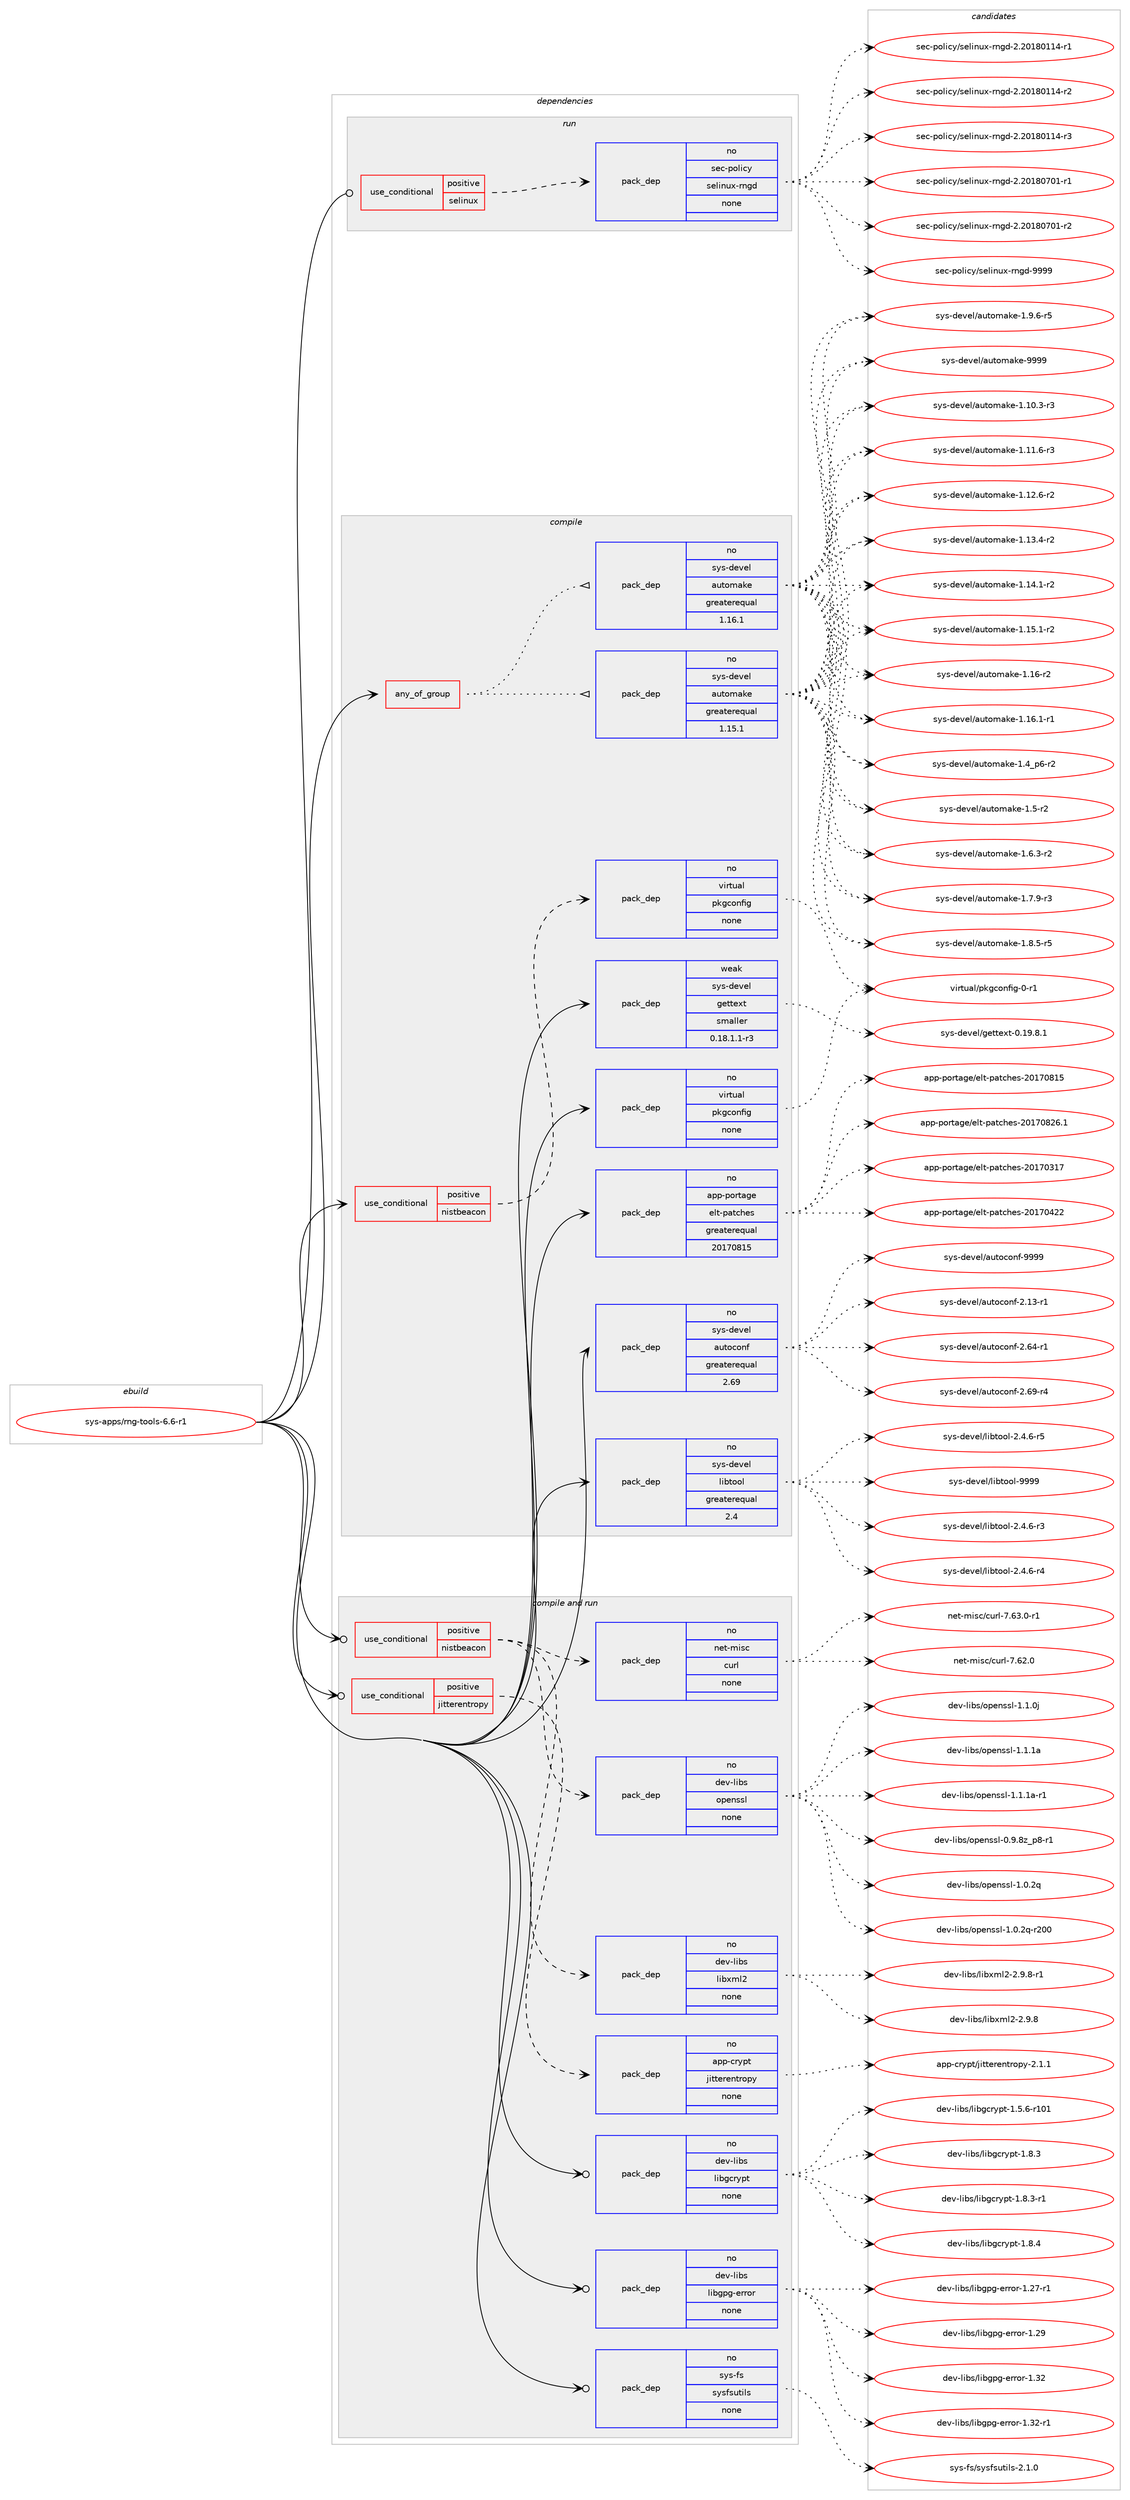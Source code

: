 digraph prolog {

# *************
# Graph options
# *************

newrank=true;
concentrate=true;
compound=true;
graph [rankdir=LR,fontname=Helvetica,fontsize=10,ranksep=1.5];#, ranksep=2.5, nodesep=0.2];
edge  [arrowhead=vee];
node  [fontname=Helvetica,fontsize=10];

# **********
# The ebuild
# **********

subgraph cluster_leftcol {
color=gray;
rank=same;
label=<<i>ebuild</i>>;
id [label="sys-apps/rng-tools-6.6-r1", color=red, width=4, href="../sys-apps/rng-tools-6.6-r1.svg"];
}

# ****************
# The dependencies
# ****************

subgraph cluster_midcol {
color=gray;
label=<<i>dependencies</i>>;
subgraph cluster_compile {
fillcolor="#eeeeee";
style=filled;
label=<<i>compile</i>>;
subgraph any140 {
dependency6522 [label=<<TABLE BORDER="0" CELLBORDER="1" CELLSPACING="0" CELLPADDING="4"><TR><TD CELLPADDING="10">any_of_group</TD></TR></TABLE>>, shape=none, color=red];subgraph pack5381 {
dependency6523 [label=<<TABLE BORDER="0" CELLBORDER="1" CELLSPACING="0" CELLPADDING="4" WIDTH="220"><TR><TD ROWSPAN="6" CELLPADDING="30">pack_dep</TD></TR><TR><TD WIDTH="110">no</TD></TR><TR><TD>sys-devel</TD></TR><TR><TD>automake</TD></TR><TR><TD>greaterequal</TD></TR><TR><TD>1.16.1</TD></TR></TABLE>>, shape=none, color=blue];
}
dependency6522:e -> dependency6523:w [weight=20,style="dotted",arrowhead="oinv"];
subgraph pack5382 {
dependency6524 [label=<<TABLE BORDER="0" CELLBORDER="1" CELLSPACING="0" CELLPADDING="4" WIDTH="220"><TR><TD ROWSPAN="6" CELLPADDING="30">pack_dep</TD></TR><TR><TD WIDTH="110">no</TD></TR><TR><TD>sys-devel</TD></TR><TR><TD>automake</TD></TR><TR><TD>greaterequal</TD></TR><TR><TD>1.15.1</TD></TR></TABLE>>, shape=none, color=blue];
}
dependency6522:e -> dependency6524:w [weight=20,style="dotted",arrowhead="oinv"];
}
id:e -> dependency6522:w [weight=20,style="solid",arrowhead="vee"];
subgraph cond996 {
dependency6525 [label=<<TABLE BORDER="0" CELLBORDER="1" CELLSPACING="0" CELLPADDING="4"><TR><TD ROWSPAN="3" CELLPADDING="10">use_conditional</TD></TR><TR><TD>positive</TD></TR><TR><TD>nistbeacon</TD></TR></TABLE>>, shape=none, color=red];
subgraph pack5383 {
dependency6526 [label=<<TABLE BORDER="0" CELLBORDER="1" CELLSPACING="0" CELLPADDING="4" WIDTH="220"><TR><TD ROWSPAN="6" CELLPADDING="30">pack_dep</TD></TR><TR><TD WIDTH="110">no</TD></TR><TR><TD>virtual</TD></TR><TR><TD>pkgconfig</TD></TR><TR><TD>none</TD></TR><TR><TD></TD></TR></TABLE>>, shape=none, color=blue];
}
dependency6525:e -> dependency6526:w [weight=20,style="dashed",arrowhead="vee"];
}
id:e -> dependency6525:w [weight=20,style="solid",arrowhead="vee"];
subgraph pack5384 {
dependency6527 [label=<<TABLE BORDER="0" CELLBORDER="1" CELLSPACING="0" CELLPADDING="4" WIDTH="220"><TR><TD ROWSPAN="6" CELLPADDING="30">pack_dep</TD></TR><TR><TD WIDTH="110">no</TD></TR><TR><TD>app-portage</TD></TR><TR><TD>elt-patches</TD></TR><TR><TD>greaterequal</TD></TR><TR><TD>20170815</TD></TR></TABLE>>, shape=none, color=blue];
}
id:e -> dependency6527:w [weight=20,style="solid",arrowhead="vee"];
subgraph pack5385 {
dependency6528 [label=<<TABLE BORDER="0" CELLBORDER="1" CELLSPACING="0" CELLPADDING="4" WIDTH="220"><TR><TD ROWSPAN="6" CELLPADDING="30">pack_dep</TD></TR><TR><TD WIDTH="110">no</TD></TR><TR><TD>sys-devel</TD></TR><TR><TD>autoconf</TD></TR><TR><TD>greaterequal</TD></TR><TR><TD>2.69</TD></TR></TABLE>>, shape=none, color=blue];
}
id:e -> dependency6528:w [weight=20,style="solid",arrowhead="vee"];
subgraph pack5386 {
dependency6529 [label=<<TABLE BORDER="0" CELLBORDER="1" CELLSPACING="0" CELLPADDING="4" WIDTH="220"><TR><TD ROWSPAN="6" CELLPADDING="30">pack_dep</TD></TR><TR><TD WIDTH="110">no</TD></TR><TR><TD>sys-devel</TD></TR><TR><TD>libtool</TD></TR><TR><TD>greaterequal</TD></TR><TR><TD>2.4</TD></TR></TABLE>>, shape=none, color=blue];
}
id:e -> dependency6529:w [weight=20,style="solid",arrowhead="vee"];
subgraph pack5387 {
dependency6530 [label=<<TABLE BORDER="0" CELLBORDER="1" CELLSPACING="0" CELLPADDING="4" WIDTH="220"><TR><TD ROWSPAN="6" CELLPADDING="30">pack_dep</TD></TR><TR><TD WIDTH="110">no</TD></TR><TR><TD>virtual</TD></TR><TR><TD>pkgconfig</TD></TR><TR><TD>none</TD></TR><TR><TD></TD></TR></TABLE>>, shape=none, color=blue];
}
id:e -> dependency6530:w [weight=20,style="solid",arrowhead="vee"];
subgraph pack5388 {
dependency6531 [label=<<TABLE BORDER="0" CELLBORDER="1" CELLSPACING="0" CELLPADDING="4" WIDTH="220"><TR><TD ROWSPAN="6" CELLPADDING="30">pack_dep</TD></TR><TR><TD WIDTH="110">weak</TD></TR><TR><TD>sys-devel</TD></TR><TR><TD>gettext</TD></TR><TR><TD>smaller</TD></TR><TR><TD>0.18.1.1-r3</TD></TR></TABLE>>, shape=none, color=blue];
}
id:e -> dependency6531:w [weight=20,style="solid",arrowhead="vee"];
}
subgraph cluster_compileandrun {
fillcolor="#eeeeee";
style=filled;
label=<<i>compile and run</i>>;
subgraph cond997 {
dependency6532 [label=<<TABLE BORDER="0" CELLBORDER="1" CELLSPACING="0" CELLPADDING="4"><TR><TD ROWSPAN="3" CELLPADDING="10">use_conditional</TD></TR><TR><TD>positive</TD></TR><TR><TD>jitterentropy</TD></TR></TABLE>>, shape=none, color=red];
subgraph pack5389 {
dependency6533 [label=<<TABLE BORDER="0" CELLBORDER="1" CELLSPACING="0" CELLPADDING="4" WIDTH="220"><TR><TD ROWSPAN="6" CELLPADDING="30">pack_dep</TD></TR><TR><TD WIDTH="110">no</TD></TR><TR><TD>app-crypt</TD></TR><TR><TD>jitterentropy</TD></TR><TR><TD>none</TD></TR><TR><TD></TD></TR></TABLE>>, shape=none, color=blue];
}
dependency6532:e -> dependency6533:w [weight=20,style="dashed",arrowhead="vee"];
}
id:e -> dependency6532:w [weight=20,style="solid",arrowhead="odotvee"];
subgraph cond998 {
dependency6534 [label=<<TABLE BORDER="0" CELLBORDER="1" CELLSPACING="0" CELLPADDING="4"><TR><TD ROWSPAN="3" CELLPADDING="10">use_conditional</TD></TR><TR><TD>positive</TD></TR><TR><TD>nistbeacon</TD></TR></TABLE>>, shape=none, color=red];
subgraph pack5390 {
dependency6535 [label=<<TABLE BORDER="0" CELLBORDER="1" CELLSPACING="0" CELLPADDING="4" WIDTH="220"><TR><TD ROWSPAN="6" CELLPADDING="30">pack_dep</TD></TR><TR><TD WIDTH="110">no</TD></TR><TR><TD>net-misc</TD></TR><TR><TD>curl</TD></TR><TR><TD>none</TD></TR><TR><TD></TD></TR></TABLE>>, shape=none, color=blue];
}
dependency6534:e -> dependency6535:w [weight=20,style="dashed",arrowhead="vee"];
subgraph pack5391 {
dependency6536 [label=<<TABLE BORDER="0" CELLBORDER="1" CELLSPACING="0" CELLPADDING="4" WIDTH="220"><TR><TD ROWSPAN="6" CELLPADDING="30">pack_dep</TD></TR><TR><TD WIDTH="110">no</TD></TR><TR><TD>dev-libs</TD></TR><TR><TD>libxml2</TD></TR><TR><TD>none</TD></TR><TR><TD></TD></TR></TABLE>>, shape=none, color=blue];
}
dependency6534:e -> dependency6536:w [weight=20,style="dashed",arrowhead="vee"];
subgraph pack5392 {
dependency6537 [label=<<TABLE BORDER="0" CELLBORDER="1" CELLSPACING="0" CELLPADDING="4" WIDTH="220"><TR><TD ROWSPAN="6" CELLPADDING="30">pack_dep</TD></TR><TR><TD WIDTH="110">no</TD></TR><TR><TD>dev-libs</TD></TR><TR><TD>openssl</TD></TR><TR><TD>none</TD></TR><TR><TD></TD></TR></TABLE>>, shape=none, color=blue];
}
dependency6534:e -> dependency6537:w [weight=20,style="dashed",arrowhead="vee"];
}
id:e -> dependency6534:w [weight=20,style="solid",arrowhead="odotvee"];
subgraph pack5393 {
dependency6538 [label=<<TABLE BORDER="0" CELLBORDER="1" CELLSPACING="0" CELLPADDING="4" WIDTH="220"><TR><TD ROWSPAN="6" CELLPADDING="30">pack_dep</TD></TR><TR><TD WIDTH="110">no</TD></TR><TR><TD>dev-libs</TD></TR><TR><TD>libgcrypt</TD></TR><TR><TD>none</TD></TR><TR><TD></TD></TR></TABLE>>, shape=none, color=blue];
}
id:e -> dependency6538:w [weight=20,style="solid",arrowhead="odotvee"];
subgraph pack5394 {
dependency6539 [label=<<TABLE BORDER="0" CELLBORDER="1" CELLSPACING="0" CELLPADDING="4" WIDTH="220"><TR><TD ROWSPAN="6" CELLPADDING="30">pack_dep</TD></TR><TR><TD WIDTH="110">no</TD></TR><TR><TD>dev-libs</TD></TR><TR><TD>libgpg-error</TD></TR><TR><TD>none</TD></TR><TR><TD></TD></TR></TABLE>>, shape=none, color=blue];
}
id:e -> dependency6539:w [weight=20,style="solid",arrowhead="odotvee"];
subgraph pack5395 {
dependency6540 [label=<<TABLE BORDER="0" CELLBORDER="1" CELLSPACING="0" CELLPADDING="4" WIDTH="220"><TR><TD ROWSPAN="6" CELLPADDING="30">pack_dep</TD></TR><TR><TD WIDTH="110">no</TD></TR><TR><TD>sys-fs</TD></TR><TR><TD>sysfsutils</TD></TR><TR><TD>none</TD></TR><TR><TD></TD></TR></TABLE>>, shape=none, color=blue];
}
id:e -> dependency6540:w [weight=20,style="solid",arrowhead="odotvee"];
}
subgraph cluster_run {
fillcolor="#eeeeee";
style=filled;
label=<<i>run</i>>;
subgraph cond999 {
dependency6541 [label=<<TABLE BORDER="0" CELLBORDER="1" CELLSPACING="0" CELLPADDING="4"><TR><TD ROWSPAN="3" CELLPADDING="10">use_conditional</TD></TR><TR><TD>positive</TD></TR><TR><TD>selinux</TD></TR></TABLE>>, shape=none, color=red];
subgraph pack5396 {
dependency6542 [label=<<TABLE BORDER="0" CELLBORDER="1" CELLSPACING="0" CELLPADDING="4" WIDTH="220"><TR><TD ROWSPAN="6" CELLPADDING="30">pack_dep</TD></TR><TR><TD WIDTH="110">no</TD></TR><TR><TD>sec-policy</TD></TR><TR><TD>selinux-rngd</TD></TR><TR><TD>none</TD></TR><TR><TD></TD></TR></TABLE>>, shape=none, color=blue];
}
dependency6541:e -> dependency6542:w [weight=20,style="dashed",arrowhead="vee"];
}
id:e -> dependency6541:w [weight=20,style="solid",arrowhead="odot"];
}
}

# **************
# The candidates
# **************

subgraph cluster_choices {
rank=same;
color=gray;
label=<<i>candidates</i>>;

subgraph choice5381 {
color=black;
nodesep=1;
choice11512111545100101118101108479711711611110997107101454946494846514511451 [label="sys-devel/automake-1.10.3-r3", color=red, width=4,href="../sys-devel/automake-1.10.3-r3.svg"];
choice11512111545100101118101108479711711611110997107101454946494946544511451 [label="sys-devel/automake-1.11.6-r3", color=red, width=4,href="../sys-devel/automake-1.11.6-r3.svg"];
choice11512111545100101118101108479711711611110997107101454946495046544511450 [label="sys-devel/automake-1.12.6-r2", color=red, width=4,href="../sys-devel/automake-1.12.6-r2.svg"];
choice11512111545100101118101108479711711611110997107101454946495146524511450 [label="sys-devel/automake-1.13.4-r2", color=red, width=4,href="../sys-devel/automake-1.13.4-r2.svg"];
choice11512111545100101118101108479711711611110997107101454946495246494511450 [label="sys-devel/automake-1.14.1-r2", color=red, width=4,href="../sys-devel/automake-1.14.1-r2.svg"];
choice11512111545100101118101108479711711611110997107101454946495346494511450 [label="sys-devel/automake-1.15.1-r2", color=red, width=4,href="../sys-devel/automake-1.15.1-r2.svg"];
choice1151211154510010111810110847971171161111099710710145494649544511450 [label="sys-devel/automake-1.16-r2", color=red, width=4,href="../sys-devel/automake-1.16-r2.svg"];
choice11512111545100101118101108479711711611110997107101454946495446494511449 [label="sys-devel/automake-1.16.1-r1", color=red, width=4,href="../sys-devel/automake-1.16.1-r1.svg"];
choice115121115451001011181011084797117116111109971071014549465295112544511450 [label="sys-devel/automake-1.4_p6-r2", color=red, width=4,href="../sys-devel/automake-1.4_p6-r2.svg"];
choice11512111545100101118101108479711711611110997107101454946534511450 [label="sys-devel/automake-1.5-r2", color=red, width=4,href="../sys-devel/automake-1.5-r2.svg"];
choice115121115451001011181011084797117116111109971071014549465446514511450 [label="sys-devel/automake-1.6.3-r2", color=red, width=4,href="../sys-devel/automake-1.6.3-r2.svg"];
choice115121115451001011181011084797117116111109971071014549465546574511451 [label="sys-devel/automake-1.7.9-r3", color=red, width=4,href="../sys-devel/automake-1.7.9-r3.svg"];
choice115121115451001011181011084797117116111109971071014549465646534511453 [label="sys-devel/automake-1.8.5-r5", color=red, width=4,href="../sys-devel/automake-1.8.5-r5.svg"];
choice115121115451001011181011084797117116111109971071014549465746544511453 [label="sys-devel/automake-1.9.6-r5", color=red, width=4,href="../sys-devel/automake-1.9.6-r5.svg"];
choice115121115451001011181011084797117116111109971071014557575757 [label="sys-devel/automake-9999", color=red, width=4,href="../sys-devel/automake-9999.svg"];
dependency6523:e -> choice11512111545100101118101108479711711611110997107101454946494846514511451:w [style=dotted,weight="100"];
dependency6523:e -> choice11512111545100101118101108479711711611110997107101454946494946544511451:w [style=dotted,weight="100"];
dependency6523:e -> choice11512111545100101118101108479711711611110997107101454946495046544511450:w [style=dotted,weight="100"];
dependency6523:e -> choice11512111545100101118101108479711711611110997107101454946495146524511450:w [style=dotted,weight="100"];
dependency6523:e -> choice11512111545100101118101108479711711611110997107101454946495246494511450:w [style=dotted,weight="100"];
dependency6523:e -> choice11512111545100101118101108479711711611110997107101454946495346494511450:w [style=dotted,weight="100"];
dependency6523:e -> choice1151211154510010111810110847971171161111099710710145494649544511450:w [style=dotted,weight="100"];
dependency6523:e -> choice11512111545100101118101108479711711611110997107101454946495446494511449:w [style=dotted,weight="100"];
dependency6523:e -> choice115121115451001011181011084797117116111109971071014549465295112544511450:w [style=dotted,weight="100"];
dependency6523:e -> choice11512111545100101118101108479711711611110997107101454946534511450:w [style=dotted,weight="100"];
dependency6523:e -> choice115121115451001011181011084797117116111109971071014549465446514511450:w [style=dotted,weight="100"];
dependency6523:e -> choice115121115451001011181011084797117116111109971071014549465546574511451:w [style=dotted,weight="100"];
dependency6523:e -> choice115121115451001011181011084797117116111109971071014549465646534511453:w [style=dotted,weight="100"];
dependency6523:e -> choice115121115451001011181011084797117116111109971071014549465746544511453:w [style=dotted,weight="100"];
dependency6523:e -> choice115121115451001011181011084797117116111109971071014557575757:w [style=dotted,weight="100"];
}
subgraph choice5382 {
color=black;
nodesep=1;
choice11512111545100101118101108479711711611110997107101454946494846514511451 [label="sys-devel/automake-1.10.3-r3", color=red, width=4,href="../sys-devel/automake-1.10.3-r3.svg"];
choice11512111545100101118101108479711711611110997107101454946494946544511451 [label="sys-devel/automake-1.11.6-r3", color=red, width=4,href="../sys-devel/automake-1.11.6-r3.svg"];
choice11512111545100101118101108479711711611110997107101454946495046544511450 [label="sys-devel/automake-1.12.6-r2", color=red, width=4,href="../sys-devel/automake-1.12.6-r2.svg"];
choice11512111545100101118101108479711711611110997107101454946495146524511450 [label="sys-devel/automake-1.13.4-r2", color=red, width=4,href="../sys-devel/automake-1.13.4-r2.svg"];
choice11512111545100101118101108479711711611110997107101454946495246494511450 [label="sys-devel/automake-1.14.1-r2", color=red, width=4,href="../sys-devel/automake-1.14.1-r2.svg"];
choice11512111545100101118101108479711711611110997107101454946495346494511450 [label="sys-devel/automake-1.15.1-r2", color=red, width=4,href="../sys-devel/automake-1.15.1-r2.svg"];
choice1151211154510010111810110847971171161111099710710145494649544511450 [label="sys-devel/automake-1.16-r2", color=red, width=4,href="../sys-devel/automake-1.16-r2.svg"];
choice11512111545100101118101108479711711611110997107101454946495446494511449 [label="sys-devel/automake-1.16.1-r1", color=red, width=4,href="../sys-devel/automake-1.16.1-r1.svg"];
choice115121115451001011181011084797117116111109971071014549465295112544511450 [label="sys-devel/automake-1.4_p6-r2", color=red, width=4,href="../sys-devel/automake-1.4_p6-r2.svg"];
choice11512111545100101118101108479711711611110997107101454946534511450 [label="sys-devel/automake-1.5-r2", color=red, width=4,href="../sys-devel/automake-1.5-r2.svg"];
choice115121115451001011181011084797117116111109971071014549465446514511450 [label="sys-devel/automake-1.6.3-r2", color=red, width=4,href="../sys-devel/automake-1.6.3-r2.svg"];
choice115121115451001011181011084797117116111109971071014549465546574511451 [label="sys-devel/automake-1.7.9-r3", color=red, width=4,href="../sys-devel/automake-1.7.9-r3.svg"];
choice115121115451001011181011084797117116111109971071014549465646534511453 [label="sys-devel/automake-1.8.5-r5", color=red, width=4,href="../sys-devel/automake-1.8.5-r5.svg"];
choice115121115451001011181011084797117116111109971071014549465746544511453 [label="sys-devel/automake-1.9.6-r5", color=red, width=4,href="../sys-devel/automake-1.9.6-r5.svg"];
choice115121115451001011181011084797117116111109971071014557575757 [label="sys-devel/automake-9999", color=red, width=4,href="../sys-devel/automake-9999.svg"];
dependency6524:e -> choice11512111545100101118101108479711711611110997107101454946494846514511451:w [style=dotted,weight="100"];
dependency6524:e -> choice11512111545100101118101108479711711611110997107101454946494946544511451:w [style=dotted,weight="100"];
dependency6524:e -> choice11512111545100101118101108479711711611110997107101454946495046544511450:w [style=dotted,weight="100"];
dependency6524:e -> choice11512111545100101118101108479711711611110997107101454946495146524511450:w [style=dotted,weight="100"];
dependency6524:e -> choice11512111545100101118101108479711711611110997107101454946495246494511450:w [style=dotted,weight="100"];
dependency6524:e -> choice11512111545100101118101108479711711611110997107101454946495346494511450:w [style=dotted,weight="100"];
dependency6524:e -> choice1151211154510010111810110847971171161111099710710145494649544511450:w [style=dotted,weight="100"];
dependency6524:e -> choice11512111545100101118101108479711711611110997107101454946495446494511449:w [style=dotted,weight="100"];
dependency6524:e -> choice115121115451001011181011084797117116111109971071014549465295112544511450:w [style=dotted,weight="100"];
dependency6524:e -> choice11512111545100101118101108479711711611110997107101454946534511450:w [style=dotted,weight="100"];
dependency6524:e -> choice115121115451001011181011084797117116111109971071014549465446514511450:w [style=dotted,weight="100"];
dependency6524:e -> choice115121115451001011181011084797117116111109971071014549465546574511451:w [style=dotted,weight="100"];
dependency6524:e -> choice115121115451001011181011084797117116111109971071014549465646534511453:w [style=dotted,weight="100"];
dependency6524:e -> choice115121115451001011181011084797117116111109971071014549465746544511453:w [style=dotted,weight="100"];
dependency6524:e -> choice115121115451001011181011084797117116111109971071014557575757:w [style=dotted,weight="100"];
}
subgraph choice5383 {
color=black;
nodesep=1;
choice11810511411611797108471121071039911111010210510345484511449 [label="virtual/pkgconfig-0-r1", color=red, width=4,href="../virtual/pkgconfig-0-r1.svg"];
dependency6526:e -> choice11810511411611797108471121071039911111010210510345484511449:w [style=dotted,weight="100"];
}
subgraph choice5384 {
color=black;
nodesep=1;
choice97112112451121111141169710310147101108116451129711699104101115455048495548514955 [label="app-portage/elt-patches-20170317", color=red, width=4,href="../app-portage/elt-patches-20170317.svg"];
choice97112112451121111141169710310147101108116451129711699104101115455048495548525050 [label="app-portage/elt-patches-20170422", color=red, width=4,href="../app-portage/elt-patches-20170422.svg"];
choice97112112451121111141169710310147101108116451129711699104101115455048495548564953 [label="app-portage/elt-patches-20170815", color=red, width=4,href="../app-portage/elt-patches-20170815.svg"];
choice971121124511211111411697103101471011081164511297116991041011154550484955485650544649 [label="app-portage/elt-patches-20170826.1", color=red, width=4,href="../app-portage/elt-patches-20170826.1.svg"];
dependency6527:e -> choice97112112451121111141169710310147101108116451129711699104101115455048495548514955:w [style=dotted,weight="100"];
dependency6527:e -> choice97112112451121111141169710310147101108116451129711699104101115455048495548525050:w [style=dotted,weight="100"];
dependency6527:e -> choice97112112451121111141169710310147101108116451129711699104101115455048495548564953:w [style=dotted,weight="100"];
dependency6527:e -> choice971121124511211111411697103101471011081164511297116991041011154550484955485650544649:w [style=dotted,weight="100"];
}
subgraph choice5385 {
color=black;
nodesep=1;
choice1151211154510010111810110847971171161119911111010245504649514511449 [label="sys-devel/autoconf-2.13-r1", color=red, width=4,href="../sys-devel/autoconf-2.13-r1.svg"];
choice1151211154510010111810110847971171161119911111010245504654524511449 [label="sys-devel/autoconf-2.64-r1", color=red, width=4,href="../sys-devel/autoconf-2.64-r1.svg"];
choice1151211154510010111810110847971171161119911111010245504654574511452 [label="sys-devel/autoconf-2.69-r4", color=red, width=4,href="../sys-devel/autoconf-2.69-r4.svg"];
choice115121115451001011181011084797117116111991111101024557575757 [label="sys-devel/autoconf-9999", color=red, width=4,href="../sys-devel/autoconf-9999.svg"];
dependency6528:e -> choice1151211154510010111810110847971171161119911111010245504649514511449:w [style=dotted,weight="100"];
dependency6528:e -> choice1151211154510010111810110847971171161119911111010245504654524511449:w [style=dotted,weight="100"];
dependency6528:e -> choice1151211154510010111810110847971171161119911111010245504654574511452:w [style=dotted,weight="100"];
dependency6528:e -> choice115121115451001011181011084797117116111991111101024557575757:w [style=dotted,weight="100"];
}
subgraph choice5386 {
color=black;
nodesep=1;
choice1151211154510010111810110847108105981161111111084550465246544511451 [label="sys-devel/libtool-2.4.6-r3", color=red, width=4,href="../sys-devel/libtool-2.4.6-r3.svg"];
choice1151211154510010111810110847108105981161111111084550465246544511452 [label="sys-devel/libtool-2.4.6-r4", color=red, width=4,href="../sys-devel/libtool-2.4.6-r4.svg"];
choice1151211154510010111810110847108105981161111111084550465246544511453 [label="sys-devel/libtool-2.4.6-r5", color=red, width=4,href="../sys-devel/libtool-2.4.6-r5.svg"];
choice1151211154510010111810110847108105981161111111084557575757 [label="sys-devel/libtool-9999", color=red, width=4,href="../sys-devel/libtool-9999.svg"];
dependency6529:e -> choice1151211154510010111810110847108105981161111111084550465246544511451:w [style=dotted,weight="100"];
dependency6529:e -> choice1151211154510010111810110847108105981161111111084550465246544511452:w [style=dotted,weight="100"];
dependency6529:e -> choice1151211154510010111810110847108105981161111111084550465246544511453:w [style=dotted,weight="100"];
dependency6529:e -> choice1151211154510010111810110847108105981161111111084557575757:w [style=dotted,weight="100"];
}
subgraph choice5387 {
color=black;
nodesep=1;
choice11810511411611797108471121071039911111010210510345484511449 [label="virtual/pkgconfig-0-r1", color=red, width=4,href="../virtual/pkgconfig-0-r1.svg"];
dependency6530:e -> choice11810511411611797108471121071039911111010210510345484511449:w [style=dotted,weight="100"];
}
subgraph choice5388 {
color=black;
nodesep=1;
choice1151211154510010111810110847103101116116101120116454846495746564649 [label="sys-devel/gettext-0.19.8.1", color=red, width=4,href="../sys-devel/gettext-0.19.8.1.svg"];
dependency6531:e -> choice1151211154510010111810110847103101116116101120116454846495746564649:w [style=dotted,weight="100"];
}
subgraph choice5389 {
color=black;
nodesep=1;
choice97112112459911412111211647106105116116101114101110116114111112121455046494649 [label="app-crypt/jitterentropy-2.1.1", color=red, width=4,href="../app-crypt/jitterentropy-2.1.1.svg"];
dependency6533:e -> choice97112112459911412111211647106105116116101114101110116114111112121455046494649:w [style=dotted,weight="100"];
}
subgraph choice5390 {
color=black;
nodesep=1;
choice1101011164510910511599479911711410845554654504648 [label="net-misc/curl-7.62.0", color=red, width=4,href="../net-misc/curl-7.62.0.svg"];
choice11010111645109105115994799117114108455546545146484511449 [label="net-misc/curl-7.63.0-r1", color=red, width=4,href="../net-misc/curl-7.63.0-r1.svg"];
dependency6535:e -> choice1101011164510910511599479911711410845554654504648:w [style=dotted,weight="100"];
dependency6535:e -> choice11010111645109105115994799117114108455546545146484511449:w [style=dotted,weight="100"];
}
subgraph choice5391 {
color=black;
nodesep=1;
choice1001011184510810598115471081059812010910850455046574656 [label="dev-libs/libxml2-2.9.8", color=red, width=4,href="../dev-libs/libxml2-2.9.8.svg"];
choice10010111845108105981154710810598120109108504550465746564511449 [label="dev-libs/libxml2-2.9.8-r1", color=red, width=4,href="../dev-libs/libxml2-2.9.8-r1.svg"];
dependency6536:e -> choice1001011184510810598115471081059812010910850455046574656:w [style=dotted,weight="100"];
dependency6536:e -> choice10010111845108105981154710810598120109108504550465746564511449:w [style=dotted,weight="100"];
}
subgraph choice5392 {
color=black;
nodesep=1;
choice10010111845108105981154711111210111011511510845484657465612295112564511449 [label="dev-libs/openssl-0.9.8z_p8-r1", color=red, width=4,href="../dev-libs/openssl-0.9.8z_p8-r1.svg"];
choice100101118451081059811547111112101110115115108454946484650113 [label="dev-libs/openssl-1.0.2q", color=red, width=4,href="../dev-libs/openssl-1.0.2q.svg"];
choice10010111845108105981154711111210111011511510845494648465011345114504848 [label="dev-libs/openssl-1.0.2q-r200", color=red, width=4,href="../dev-libs/openssl-1.0.2q-r200.svg"];
choice100101118451081059811547111112101110115115108454946494648106 [label="dev-libs/openssl-1.1.0j", color=red, width=4,href="../dev-libs/openssl-1.1.0j.svg"];
choice10010111845108105981154711111210111011511510845494649464997 [label="dev-libs/openssl-1.1.1a", color=red, width=4,href="../dev-libs/openssl-1.1.1a.svg"];
choice100101118451081059811547111112101110115115108454946494649974511449 [label="dev-libs/openssl-1.1.1a-r1", color=red, width=4,href="../dev-libs/openssl-1.1.1a-r1.svg"];
dependency6537:e -> choice10010111845108105981154711111210111011511510845484657465612295112564511449:w [style=dotted,weight="100"];
dependency6537:e -> choice100101118451081059811547111112101110115115108454946484650113:w [style=dotted,weight="100"];
dependency6537:e -> choice10010111845108105981154711111210111011511510845494648465011345114504848:w [style=dotted,weight="100"];
dependency6537:e -> choice100101118451081059811547111112101110115115108454946494648106:w [style=dotted,weight="100"];
dependency6537:e -> choice10010111845108105981154711111210111011511510845494649464997:w [style=dotted,weight="100"];
dependency6537:e -> choice100101118451081059811547111112101110115115108454946494649974511449:w [style=dotted,weight="100"];
}
subgraph choice5393 {
color=black;
nodesep=1;
choice100101118451081059811547108105981039911412111211645494653465445114494849 [label="dev-libs/libgcrypt-1.5.6-r101", color=red, width=4,href="../dev-libs/libgcrypt-1.5.6-r101.svg"];
choice1001011184510810598115471081059810399114121112116454946564651 [label="dev-libs/libgcrypt-1.8.3", color=red, width=4,href="../dev-libs/libgcrypt-1.8.3.svg"];
choice10010111845108105981154710810598103991141211121164549465646514511449 [label="dev-libs/libgcrypt-1.8.3-r1", color=red, width=4,href="../dev-libs/libgcrypt-1.8.3-r1.svg"];
choice1001011184510810598115471081059810399114121112116454946564652 [label="dev-libs/libgcrypt-1.8.4", color=red, width=4,href="../dev-libs/libgcrypt-1.8.4.svg"];
dependency6538:e -> choice100101118451081059811547108105981039911412111211645494653465445114494849:w [style=dotted,weight="100"];
dependency6538:e -> choice1001011184510810598115471081059810399114121112116454946564651:w [style=dotted,weight="100"];
dependency6538:e -> choice10010111845108105981154710810598103991141211121164549465646514511449:w [style=dotted,weight="100"];
dependency6538:e -> choice1001011184510810598115471081059810399114121112116454946564652:w [style=dotted,weight="100"];
}
subgraph choice5394 {
color=black;
nodesep=1;
choice100101118451081059811547108105981031121034510111411411111445494650554511449 [label="dev-libs/libgpg-error-1.27-r1", color=red, width=4,href="../dev-libs/libgpg-error-1.27-r1.svg"];
choice10010111845108105981154710810598103112103451011141141111144549465057 [label="dev-libs/libgpg-error-1.29", color=red, width=4,href="../dev-libs/libgpg-error-1.29.svg"];
choice10010111845108105981154710810598103112103451011141141111144549465150 [label="dev-libs/libgpg-error-1.32", color=red, width=4,href="../dev-libs/libgpg-error-1.32.svg"];
choice100101118451081059811547108105981031121034510111411411111445494651504511449 [label="dev-libs/libgpg-error-1.32-r1", color=red, width=4,href="../dev-libs/libgpg-error-1.32-r1.svg"];
dependency6539:e -> choice100101118451081059811547108105981031121034510111411411111445494650554511449:w [style=dotted,weight="100"];
dependency6539:e -> choice10010111845108105981154710810598103112103451011141141111144549465057:w [style=dotted,weight="100"];
dependency6539:e -> choice10010111845108105981154710810598103112103451011141141111144549465150:w [style=dotted,weight="100"];
dependency6539:e -> choice100101118451081059811547108105981031121034510111411411111445494651504511449:w [style=dotted,weight="100"];
}
subgraph choice5395 {
color=black;
nodesep=1;
choice1151211154510211547115121115102115117116105108115455046494648 [label="sys-fs/sysfsutils-2.1.0", color=red, width=4,href="../sys-fs/sysfsutils-2.1.0.svg"];
dependency6540:e -> choice1151211154510211547115121115102115117116105108115455046494648:w [style=dotted,weight="100"];
}
subgraph choice5396 {
color=black;
nodesep=1;
choice115101994511211110810599121471151011081051101171204511411010310045504650484956484949524511449 [label="sec-policy/selinux-rngd-2.20180114-r1", color=red, width=4,href="../sec-policy/selinux-rngd-2.20180114-r1.svg"];
choice115101994511211110810599121471151011081051101171204511411010310045504650484956484949524511450 [label="sec-policy/selinux-rngd-2.20180114-r2", color=red, width=4,href="../sec-policy/selinux-rngd-2.20180114-r2.svg"];
choice115101994511211110810599121471151011081051101171204511411010310045504650484956484949524511451 [label="sec-policy/selinux-rngd-2.20180114-r3", color=red, width=4,href="../sec-policy/selinux-rngd-2.20180114-r3.svg"];
choice115101994511211110810599121471151011081051101171204511411010310045504650484956485548494511449 [label="sec-policy/selinux-rngd-2.20180701-r1", color=red, width=4,href="../sec-policy/selinux-rngd-2.20180701-r1.svg"];
choice115101994511211110810599121471151011081051101171204511411010310045504650484956485548494511450 [label="sec-policy/selinux-rngd-2.20180701-r2", color=red, width=4,href="../sec-policy/selinux-rngd-2.20180701-r2.svg"];
choice11510199451121111081059912147115101108105110117120451141101031004557575757 [label="sec-policy/selinux-rngd-9999", color=red, width=4,href="../sec-policy/selinux-rngd-9999.svg"];
dependency6542:e -> choice115101994511211110810599121471151011081051101171204511411010310045504650484956484949524511449:w [style=dotted,weight="100"];
dependency6542:e -> choice115101994511211110810599121471151011081051101171204511411010310045504650484956484949524511450:w [style=dotted,weight="100"];
dependency6542:e -> choice115101994511211110810599121471151011081051101171204511411010310045504650484956484949524511451:w [style=dotted,weight="100"];
dependency6542:e -> choice115101994511211110810599121471151011081051101171204511411010310045504650484956485548494511449:w [style=dotted,weight="100"];
dependency6542:e -> choice115101994511211110810599121471151011081051101171204511411010310045504650484956485548494511450:w [style=dotted,weight="100"];
dependency6542:e -> choice11510199451121111081059912147115101108105110117120451141101031004557575757:w [style=dotted,weight="100"];
}
}

}
